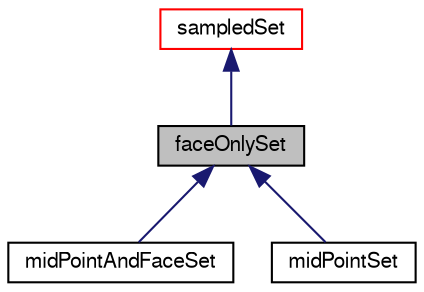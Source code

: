 digraph "faceOnlySet"
{
  bgcolor="transparent";
  edge [fontname="FreeSans",fontsize="10",labelfontname="FreeSans",labelfontsize="10"];
  node [fontname="FreeSans",fontsize="10",shape=record];
  Node0 [label="faceOnlySet",height=0.2,width=0.4,color="black", fillcolor="grey75", style="filled", fontcolor="black"];
  Node1 -> Node0 [dir="back",color="midnightblue",fontsize="10",style="solid",fontname="FreeSans"];
  Node1 [label="sampledSet",height=0.2,width=0.4,color="red",URL="$a29314.html",tooltip="Holds list of sampling points which is filled at construction time. Various implementations of this b..."];
  Node0 -> Node13 [dir="back",color="midnightblue",fontsize="10",style="solid",fontname="FreeSans"];
  Node13 [label="midPointAndFaceSet",height=0.2,width=0.4,color="black",URL="$a29298.html"];
  Node0 -> Node14 [dir="back",color="midnightblue",fontsize="10",style="solid",fontname="FreeSans"];
  Node14 [label="midPointSet",height=0.2,width=0.4,color="black",URL="$a29294.html"];
}
